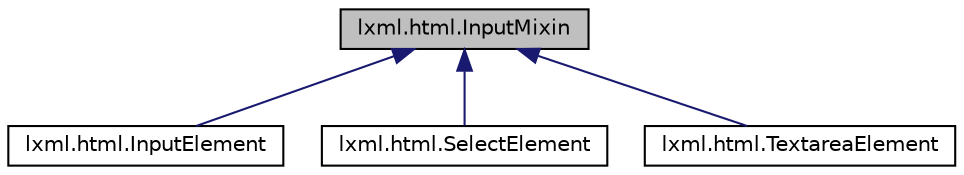digraph "lxml.html.InputMixin"
{
 // LATEX_PDF_SIZE
  edge [fontname="Helvetica",fontsize="10",labelfontname="Helvetica",labelfontsize="10"];
  node [fontname="Helvetica",fontsize="10",shape=record];
  Node1 [label="lxml.html.InputMixin",height=0.2,width=0.4,color="black", fillcolor="grey75", style="filled", fontcolor="black",tooltip=" "];
  Node1 -> Node2 [dir="back",color="midnightblue",fontsize="10",style="solid",fontname="Helvetica"];
  Node2 [label="lxml.html.InputElement",height=0.2,width=0.4,color="black", fillcolor="white", style="filled",URL="$classlxml_1_1html_1_1InputElement.html",tooltip=" "];
  Node1 -> Node3 [dir="back",color="midnightblue",fontsize="10",style="solid",fontname="Helvetica"];
  Node3 [label="lxml.html.SelectElement",height=0.2,width=0.4,color="black", fillcolor="white", style="filled",URL="$classlxml_1_1html_1_1SelectElement.html",tooltip=" "];
  Node1 -> Node4 [dir="back",color="midnightblue",fontsize="10",style="solid",fontname="Helvetica"];
  Node4 [label="lxml.html.TextareaElement",height=0.2,width=0.4,color="black", fillcolor="white", style="filled",URL="$classlxml_1_1html_1_1TextareaElement.html",tooltip=" "];
}
